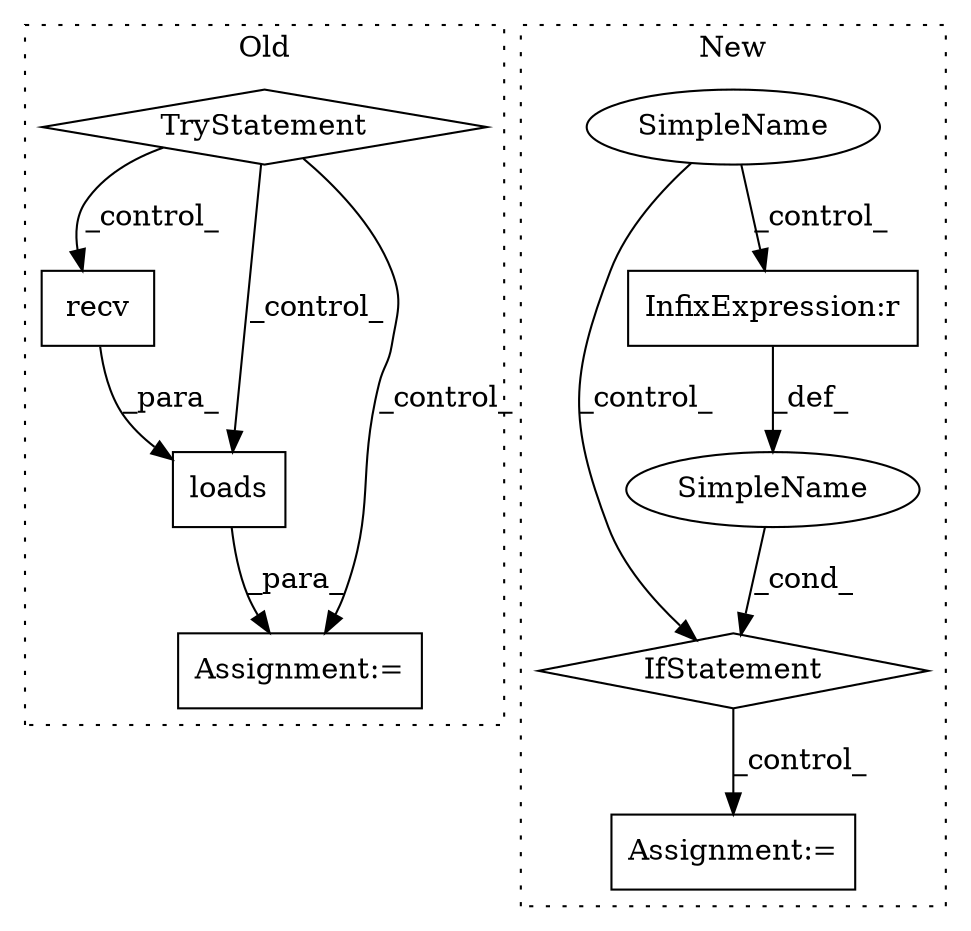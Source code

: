 digraph G {
subgraph cluster0 {
1 [label="recv" a="32" s="10291,10303" l="5,1" shape="box"];
5 [label="Assignment:=" a="7" s="10272" l="1" shape="box"];
7 [label="loads" a="32" s="10280,10304" l="6,1" shape="box"];
9 [label="TryStatement" a="54" s="10146" l="4" shape="diamond"];
label = "Old";
style="dotted";
}
subgraph cluster1 {
2 [label="IfStatement" a="25" s="10598,10621" l="4,2" shape="diamond"];
3 [label="Assignment:=" a="7" s="10803,10882" l="61,2" shape="box"];
4 [label="SimpleName" a="42" s="" l="" shape="ellipse"];
6 [label="InfixExpression:r" a="27" s="10613" l="4" shape="box"];
8 [label="SimpleName" a="42" s="" l="" shape="ellipse"];
label = "New";
style="dotted";
}
1 -> 7 [label="_para_"];
2 -> 3 [label="_control_"];
4 -> 2 [label="_cond_"];
6 -> 4 [label="_def_"];
7 -> 5 [label="_para_"];
8 -> 6 [label="_control_"];
8 -> 2 [label="_control_"];
9 -> 7 [label="_control_"];
9 -> 1 [label="_control_"];
9 -> 5 [label="_control_"];
}